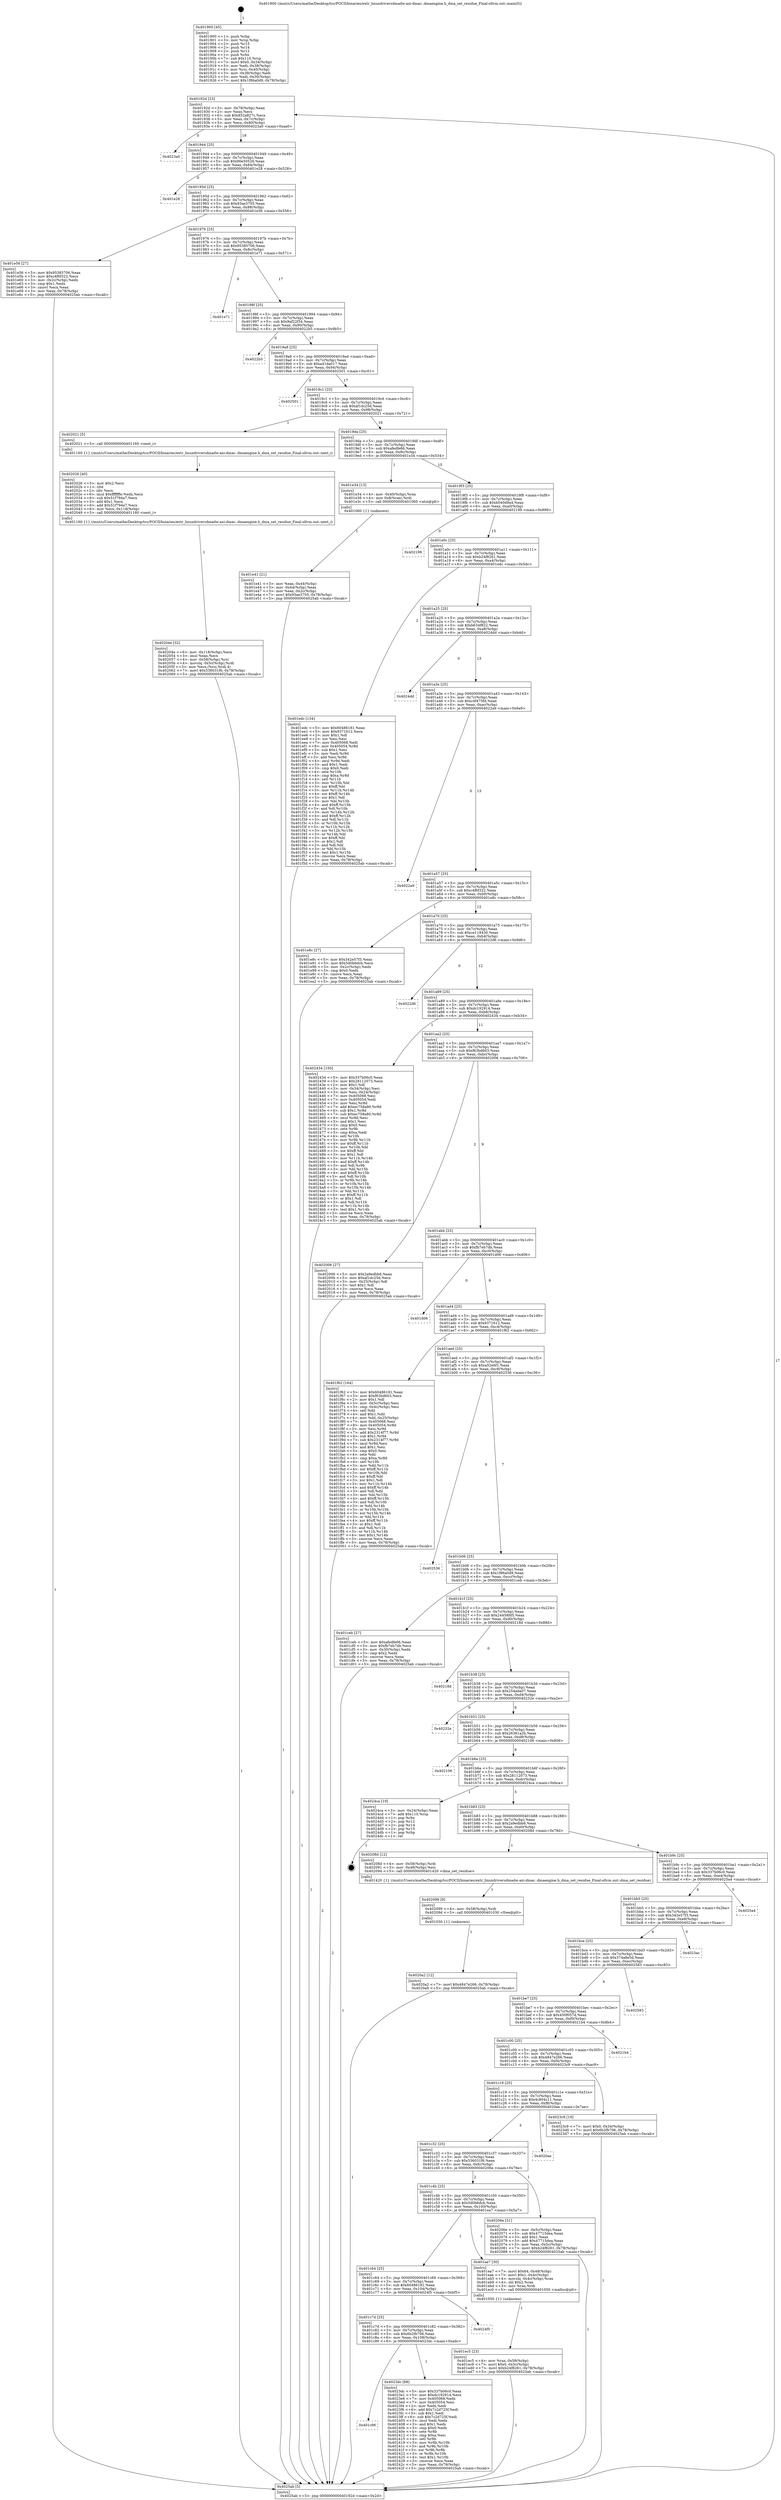 digraph "0x401900" {
  label = "0x401900 (/mnt/c/Users/mathe/Desktop/tcc/POCII/binaries/extr_linuxdriversdmadw-axi-dmac..dmaengine.h_dma_set_residue_Final-ollvm.out::main(0))"
  labelloc = "t"
  node[shape=record]

  Entry [label="",width=0.3,height=0.3,shape=circle,fillcolor=black,style=filled]
  "0x40192d" [label="{
     0x40192d [23]\l
     | [instrs]\l
     &nbsp;&nbsp;0x40192d \<+3\>: mov -0x78(%rbp),%eax\l
     &nbsp;&nbsp;0x401930 \<+2\>: mov %eax,%ecx\l
     &nbsp;&nbsp;0x401932 \<+6\>: sub $0x852a827c,%ecx\l
     &nbsp;&nbsp;0x401938 \<+3\>: mov %eax,-0x7c(%rbp)\l
     &nbsp;&nbsp;0x40193b \<+3\>: mov %ecx,-0x80(%rbp)\l
     &nbsp;&nbsp;0x40193e \<+6\>: je 00000000004023a0 \<main+0xaa0\>\l
  }"]
  "0x4023a0" [label="{
     0x4023a0\l
  }", style=dashed]
  "0x401944" [label="{
     0x401944 [25]\l
     | [instrs]\l
     &nbsp;&nbsp;0x401944 \<+5\>: jmp 0000000000401949 \<main+0x49\>\l
     &nbsp;&nbsp;0x401949 \<+3\>: mov -0x7c(%rbp),%eax\l
     &nbsp;&nbsp;0x40194c \<+5\>: sub $0x90e50526,%eax\l
     &nbsp;&nbsp;0x401951 \<+6\>: mov %eax,-0x84(%rbp)\l
     &nbsp;&nbsp;0x401957 \<+6\>: je 0000000000401e28 \<main+0x528\>\l
  }"]
  Exit [label="",width=0.3,height=0.3,shape=circle,fillcolor=black,style=filled,peripheries=2]
  "0x401e28" [label="{
     0x401e28\l
  }", style=dashed]
  "0x40195d" [label="{
     0x40195d [25]\l
     | [instrs]\l
     &nbsp;&nbsp;0x40195d \<+5\>: jmp 0000000000401962 \<main+0x62\>\l
     &nbsp;&nbsp;0x401962 \<+3\>: mov -0x7c(%rbp),%eax\l
     &nbsp;&nbsp;0x401965 \<+5\>: sub $0x93ae3705,%eax\l
     &nbsp;&nbsp;0x40196a \<+6\>: mov %eax,-0x88(%rbp)\l
     &nbsp;&nbsp;0x401970 \<+6\>: je 0000000000401e56 \<main+0x556\>\l
  }"]
  "0x401c96" [label="{
     0x401c96\l
  }", style=dashed]
  "0x401e56" [label="{
     0x401e56 [27]\l
     | [instrs]\l
     &nbsp;&nbsp;0x401e56 \<+5\>: mov $0x95385706,%eax\l
     &nbsp;&nbsp;0x401e5b \<+5\>: mov $0xc4f6f322,%ecx\l
     &nbsp;&nbsp;0x401e60 \<+3\>: mov -0x2c(%rbp),%edx\l
     &nbsp;&nbsp;0x401e63 \<+3\>: cmp $0x1,%edx\l
     &nbsp;&nbsp;0x401e66 \<+3\>: cmovl %ecx,%eax\l
     &nbsp;&nbsp;0x401e69 \<+3\>: mov %eax,-0x78(%rbp)\l
     &nbsp;&nbsp;0x401e6c \<+5\>: jmp 00000000004025ab \<main+0xcab\>\l
  }"]
  "0x401976" [label="{
     0x401976 [25]\l
     | [instrs]\l
     &nbsp;&nbsp;0x401976 \<+5\>: jmp 000000000040197b \<main+0x7b\>\l
     &nbsp;&nbsp;0x40197b \<+3\>: mov -0x7c(%rbp),%eax\l
     &nbsp;&nbsp;0x40197e \<+5\>: sub $0x95385706,%eax\l
     &nbsp;&nbsp;0x401983 \<+6\>: mov %eax,-0x8c(%rbp)\l
     &nbsp;&nbsp;0x401989 \<+6\>: je 0000000000401e71 \<main+0x571\>\l
  }"]
  "0x4023dc" [label="{
     0x4023dc [88]\l
     | [instrs]\l
     &nbsp;&nbsp;0x4023dc \<+5\>: mov $0x337b06c0,%eax\l
     &nbsp;&nbsp;0x4023e1 \<+5\>: mov $0xdc192914,%ecx\l
     &nbsp;&nbsp;0x4023e6 \<+7\>: mov 0x405068,%edx\l
     &nbsp;&nbsp;0x4023ed \<+7\>: mov 0x405054,%esi\l
     &nbsp;&nbsp;0x4023f4 \<+2\>: mov %edx,%edi\l
     &nbsp;&nbsp;0x4023f6 \<+6\>: add $0x7c2d725f,%edi\l
     &nbsp;&nbsp;0x4023fc \<+3\>: sub $0x1,%edi\l
     &nbsp;&nbsp;0x4023ff \<+6\>: sub $0x7c2d725f,%edi\l
     &nbsp;&nbsp;0x402405 \<+3\>: imul %edi,%edx\l
     &nbsp;&nbsp;0x402408 \<+3\>: and $0x1,%edx\l
     &nbsp;&nbsp;0x40240b \<+3\>: cmp $0x0,%edx\l
     &nbsp;&nbsp;0x40240e \<+4\>: sete %r8b\l
     &nbsp;&nbsp;0x402412 \<+3\>: cmp $0xa,%esi\l
     &nbsp;&nbsp;0x402415 \<+4\>: setl %r9b\l
     &nbsp;&nbsp;0x402419 \<+3\>: mov %r8b,%r10b\l
     &nbsp;&nbsp;0x40241c \<+3\>: and %r9b,%r10b\l
     &nbsp;&nbsp;0x40241f \<+3\>: xor %r9b,%r8b\l
     &nbsp;&nbsp;0x402422 \<+3\>: or %r8b,%r10b\l
     &nbsp;&nbsp;0x402425 \<+4\>: test $0x1,%r10b\l
     &nbsp;&nbsp;0x402429 \<+3\>: cmovne %ecx,%eax\l
     &nbsp;&nbsp;0x40242c \<+3\>: mov %eax,-0x78(%rbp)\l
     &nbsp;&nbsp;0x40242f \<+5\>: jmp 00000000004025ab \<main+0xcab\>\l
  }"]
  "0x401e71" [label="{
     0x401e71\l
  }", style=dashed]
  "0x40198f" [label="{
     0x40198f [25]\l
     | [instrs]\l
     &nbsp;&nbsp;0x40198f \<+5\>: jmp 0000000000401994 \<main+0x94\>\l
     &nbsp;&nbsp;0x401994 \<+3\>: mov -0x7c(%rbp),%eax\l
     &nbsp;&nbsp;0x401997 \<+5\>: sub $0x9af22f34,%eax\l
     &nbsp;&nbsp;0x40199c \<+6\>: mov %eax,-0x90(%rbp)\l
     &nbsp;&nbsp;0x4019a2 \<+6\>: je 00000000004022b5 \<main+0x9b5\>\l
  }"]
  "0x401c7d" [label="{
     0x401c7d [25]\l
     | [instrs]\l
     &nbsp;&nbsp;0x401c7d \<+5\>: jmp 0000000000401c82 \<main+0x382\>\l
     &nbsp;&nbsp;0x401c82 \<+3\>: mov -0x7c(%rbp),%eax\l
     &nbsp;&nbsp;0x401c85 \<+5\>: sub $0x6b2fb706,%eax\l
     &nbsp;&nbsp;0x401c8a \<+6\>: mov %eax,-0x108(%rbp)\l
     &nbsp;&nbsp;0x401c90 \<+6\>: je 00000000004023dc \<main+0xadc\>\l
  }"]
  "0x4022b5" [label="{
     0x4022b5\l
  }", style=dashed]
  "0x4019a8" [label="{
     0x4019a8 [25]\l
     | [instrs]\l
     &nbsp;&nbsp;0x4019a8 \<+5\>: jmp 00000000004019ad \<main+0xad\>\l
     &nbsp;&nbsp;0x4019ad \<+3\>: mov -0x7c(%rbp),%eax\l
     &nbsp;&nbsp;0x4019b0 \<+5\>: sub $0xa41da017,%eax\l
     &nbsp;&nbsp;0x4019b5 \<+6\>: mov %eax,-0x94(%rbp)\l
     &nbsp;&nbsp;0x4019bb \<+6\>: je 0000000000402501 \<main+0xc01\>\l
  }"]
  "0x4024f5" [label="{
     0x4024f5\l
  }", style=dashed]
  "0x402501" [label="{
     0x402501\l
  }", style=dashed]
  "0x4019c1" [label="{
     0x4019c1 [25]\l
     | [instrs]\l
     &nbsp;&nbsp;0x4019c1 \<+5\>: jmp 00000000004019c6 \<main+0xc6\>\l
     &nbsp;&nbsp;0x4019c6 \<+3\>: mov -0x7c(%rbp),%eax\l
     &nbsp;&nbsp;0x4019c9 \<+5\>: sub $0xaf1dc25d,%eax\l
     &nbsp;&nbsp;0x4019ce \<+6\>: mov %eax,-0x98(%rbp)\l
     &nbsp;&nbsp;0x4019d4 \<+6\>: je 0000000000402021 \<main+0x721\>\l
  }"]
  "0x4020a2" [label="{
     0x4020a2 [12]\l
     | [instrs]\l
     &nbsp;&nbsp;0x4020a2 \<+7\>: movl $0x4847e266,-0x78(%rbp)\l
     &nbsp;&nbsp;0x4020a9 \<+5\>: jmp 00000000004025ab \<main+0xcab\>\l
  }"]
  "0x402021" [label="{
     0x402021 [5]\l
     | [instrs]\l
     &nbsp;&nbsp;0x402021 \<+5\>: call 0000000000401160 \<next_i\>\l
     | [calls]\l
     &nbsp;&nbsp;0x401160 \{1\} (/mnt/c/Users/mathe/Desktop/tcc/POCII/binaries/extr_linuxdriversdmadw-axi-dmac..dmaengine.h_dma_set_residue_Final-ollvm.out::next_i)\l
  }"]
  "0x4019da" [label="{
     0x4019da [25]\l
     | [instrs]\l
     &nbsp;&nbsp;0x4019da \<+5\>: jmp 00000000004019df \<main+0xdf\>\l
     &nbsp;&nbsp;0x4019df \<+3\>: mov -0x7c(%rbp),%eax\l
     &nbsp;&nbsp;0x4019e2 \<+5\>: sub $0xafedfe66,%eax\l
     &nbsp;&nbsp;0x4019e7 \<+6\>: mov %eax,-0x9c(%rbp)\l
     &nbsp;&nbsp;0x4019ed \<+6\>: je 0000000000401e34 \<main+0x534\>\l
  }"]
  "0x402099" [label="{
     0x402099 [9]\l
     | [instrs]\l
     &nbsp;&nbsp;0x402099 \<+4\>: mov -0x58(%rbp),%rdi\l
     &nbsp;&nbsp;0x40209d \<+5\>: call 0000000000401030 \<free@plt\>\l
     | [calls]\l
     &nbsp;&nbsp;0x401030 \{1\} (unknown)\l
  }"]
  "0x401e34" [label="{
     0x401e34 [13]\l
     | [instrs]\l
     &nbsp;&nbsp;0x401e34 \<+4\>: mov -0x40(%rbp),%rax\l
     &nbsp;&nbsp;0x401e38 \<+4\>: mov 0x8(%rax),%rdi\l
     &nbsp;&nbsp;0x401e3c \<+5\>: call 0000000000401060 \<atoi@plt\>\l
     | [calls]\l
     &nbsp;&nbsp;0x401060 \{1\} (unknown)\l
  }"]
  "0x4019f3" [label="{
     0x4019f3 [25]\l
     | [instrs]\l
     &nbsp;&nbsp;0x4019f3 \<+5\>: jmp 00000000004019f8 \<main+0xf8\>\l
     &nbsp;&nbsp;0x4019f8 \<+3\>: mov -0x7c(%rbp),%eax\l
     &nbsp;&nbsp;0x4019fb \<+5\>: sub $0xb040d9a4,%eax\l
     &nbsp;&nbsp;0x401a00 \<+6\>: mov %eax,-0xa0(%rbp)\l
     &nbsp;&nbsp;0x401a06 \<+6\>: je 0000000000402199 \<main+0x899\>\l
  }"]
  "0x40204e" [label="{
     0x40204e [32]\l
     | [instrs]\l
     &nbsp;&nbsp;0x40204e \<+6\>: mov -0x118(%rbp),%ecx\l
     &nbsp;&nbsp;0x402054 \<+3\>: imul %eax,%ecx\l
     &nbsp;&nbsp;0x402057 \<+4\>: mov -0x58(%rbp),%rsi\l
     &nbsp;&nbsp;0x40205b \<+4\>: movslq -0x5c(%rbp),%rdi\l
     &nbsp;&nbsp;0x40205f \<+3\>: mov %ecx,(%rsi,%rdi,4)\l
     &nbsp;&nbsp;0x402062 \<+7\>: movl $0x536031f6,-0x78(%rbp)\l
     &nbsp;&nbsp;0x402069 \<+5\>: jmp 00000000004025ab \<main+0xcab\>\l
  }"]
  "0x402199" [label="{
     0x402199\l
  }", style=dashed]
  "0x401a0c" [label="{
     0x401a0c [25]\l
     | [instrs]\l
     &nbsp;&nbsp;0x401a0c \<+5\>: jmp 0000000000401a11 \<main+0x111\>\l
     &nbsp;&nbsp;0x401a11 \<+3\>: mov -0x7c(%rbp),%eax\l
     &nbsp;&nbsp;0x401a14 \<+5\>: sub $0xb24f8261,%eax\l
     &nbsp;&nbsp;0x401a19 \<+6\>: mov %eax,-0xa4(%rbp)\l
     &nbsp;&nbsp;0x401a1f \<+6\>: je 0000000000401edc \<main+0x5dc\>\l
  }"]
  "0x402026" [label="{
     0x402026 [40]\l
     | [instrs]\l
     &nbsp;&nbsp;0x402026 \<+5\>: mov $0x2,%ecx\l
     &nbsp;&nbsp;0x40202b \<+1\>: cltd\l
     &nbsp;&nbsp;0x40202c \<+2\>: idiv %ecx\l
     &nbsp;&nbsp;0x40202e \<+6\>: imul $0xfffffffe,%edx,%ecx\l
     &nbsp;&nbsp;0x402034 \<+6\>: sub $0x51f794a7,%ecx\l
     &nbsp;&nbsp;0x40203a \<+3\>: add $0x1,%ecx\l
     &nbsp;&nbsp;0x40203d \<+6\>: add $0x51f794a7,%ecx\l
     &nbsp;&nbsp;0x402043 \<+6\>: mov %ecx,-0x118(%rbp)\l
     &nbsp;&nbsp;0x402049 \<+5\>: call 0000000000401160 \<next_i\>\l
     | [calls]\l
     &nbsp;&nbsp;0x401160 \{1\} (/mnt/c/Users/mathe/Desktop/tcc/POCII/binaries/extr_linuxdriversdmadw-axi-dmac..dmaengine.h_dma_set_residue_Final-ollvm.out::next_i)\l
  }"]
  "0x401edc" [label="{
     0x401edc [134]\l
     | [instrs]\l
     &nbsp;&nbsp;0x401edc \<+5\>: mov $0x60486181,%eax\l
     &nbsp;&nbsp;0x401ee1 \<+5\>: mov $0x9371612,%ecx\l
     &nbsp;&nbsp;0x401ee6 \<+2\>: mov $0x1,%dl\l
     &nbsp;&nbsp;0x401ee8 \<+2\>: xor %esi,%esi\l
     &nbsp;&nbsp;0x401eea \<+7\>: mov 0x405068,%edi\l
     &nbsp;&nbsp;0x401ef1 \<+8\>: mov 0x405054,%r8d\l
     &nbsp;&nbsp;0x401ef9 \<+3\>: sub $0x1,%esi\l
     &nbsp;&nbsp;0x401efc \<+3\>: mov %edi,%r9d\l
     &nbsp;&nbsp;0x401eff \<+3\>: add %esi,%r9d\l
     &nbsp;&nbsp;0x401f02 \<+4\>: imul %r9d,%edi\l
     &nbsp;&nbsp;0x401f06 \<+3\>: and $0x1,%edi\l
     &nbsp;&nbsp;0x401f09 \<+3\>: cmp $0x0,%edi\l
     &nbsp;&nbsp;0x401f0c \<+4\>: sete %r10b\l
     &nbsp;&nbsp;0x401f10 \<+4\>: cmp $0xa,%r8d\l
     &nbsp;&nbsp;0x401f14 \<+4\>: setl %r11b\l
     &nbsp;&nbsp;0x401f18 \<+3\>: mov %r10b,%bl\l
     &nbsp;&nbsp;0x401f1b \<+3\>: xor $0xff,%bl\l
     &nbsp;&nbsp;0x401f1e \<+3\>: mov %r11b,%r14b\l
     &nbsp;&nbsp;0x401f21 \<+4\>: xor $0xff,%r14b\l
     &nbsp;&nbsp;0x401f25 \<+3\>: xor $0x1,%dl\l
     &nbsp;&nbsp;0x401f28 \<+3\>: mov %bl,%r15b\l
     &nbsp;&nbsp;0x401f2b \<+4\>: and $0xff,%r15b\l
     &nbsp;&nbsp;0x401f2f \<+3\>: and %dl,%r10b\l
     &nbsp;&nbsp;0x401f32 \<+3\>: mov %r14b,%r12b\l
     &nbsp;&nbsp;0x401f35 \<+4\>: and $0xff,%r12b\l
     &nbsp;&nbsp;0x401f39 \<+3\>: and %dl,%r11b\l
     &nbsp;&nbsp;0x401f3c \<+3\>: or %r10b,%r15b\l
     &nbsp;&nbsp;0x401f3f \<+3\>: or %r11b,%r12b\l
     &nbsp;&nbsp;0x401f42 \<+3\>: xor %r12b,%r15b\l
     &nbsp;&nbsp;0x401f45 \<+3\>: or %r14b,%bl\l
     &nbsp;&nbsp;0x401f48 \<+3\>: xor $0xff,%bl\l
     &nbsp;&nbsp;0x401f4b \<+3\>: or $0x1,%dl\l
     &nbsp;&nbsp;0x401f4e \<+2\>: and %dl,%bl\l
     &nbsp;&nbsp;0x401f50 \<+3\>: or %bl,%r15b\l
     &nbsp;&nbsp;0x401f53 \<+4\>: test $0x1,%r15b\l
     &nbsp;&nbsp;0x401f57 \<+3\>: cmovne %ecx,%eax\l
     &nbsp;&nbsp;0x401f5a \<+3\>: mov %eax,-0x78(%rbp)\l
     &nbsp;&nbsp;0x401f5d \<+5\>: jmp 00000000004025ab \<main+0xcab\>\l
  }"]
  "0x401a25" [label="{
     0x401a25 [25]\l
     | [instrs]\l
     &nbsp;&nbsp;0x401a25 \<+5\>: jmp 0000000000401a2a \<main+0x12a\>\l
     &nbsp;&nbsp;0x401a2a \<+3\>: mov -0x7c(%rbp),%eax\l
     &nbsp;&nbsp;0x401a2d \<+5\>: sub $0xb634f822,%eax\l
     &nbsp;&nbsp;0x401a32 \<+6\>: mov %eax,-0xa8(%rbp)\l
     &nbsp;&nbsp;0x401a38 \<+6\>: je 00000000004024dd \<main+0xbdd\>\l
  }"]
  "0x401ec5" [label="{
     0x401ec5 [23]\l
     | [instrs]\l
     &nbsp;&nbsp;0x401ec5 \<+4\>: mov %rax,-0x58(%rbp)\l
     &nbsp;&nbsp;0x401ec9 \<+7\>: movl $0x0,-0x5c(%rbp)\l
     &nbsp;&nbsp;0x401ed0 \<+7\>: movl $0xb24f8261,-0x78(%rbp)\l
     &nbsp;&nbsp;0x401ed7 \<+5\>: jmp 00000000004025ab \<main+0xcab\>\l
  }"]
  "0x4024dd" [label="{
     0x4024dd\l
  }", style=dashed]
  "0x401a3e" [label="{
     0x401a3e [25]\l
     | [instrs]\l
     &nbsp;&nbsp;0x401a3e \<+5\>: jmp 0000000000401a43 \<main+0x143\>\l
     &nbsp;&nbsp;0x401a43 \<+3\>: mov -0x7c(%rbp),%eax\l
     &nbsp;&nbsp;0x401a46 \<+5\>: sub $0xc4f475fd,%eax\l
     &nbsp;&nbsp;0x401a4b \<+6\>: mov %eax,-0xac(%rbp)\l
     &nbsp;&nbsp;0x401a51 \<+6\>: je 00000000004022a9 \<main+0x9a9\>\l
  }"]
  "0x401c64" [label="{
     0x401c64 [25]\l
     | [instrs]\l
     &nbsp;&nbsp;0x401c64 \<+5\>: jmp 0000000000401c69 \<main+0x369\>\l
     &nbsp;&nbsp;0x401c69 \<+3\>: mov -0x7c(%rbp),%eax\l
     &nbsp;&nbsp;0x401c6c \<+5\>: sub $0x60486181,%eax\l
     &nbsp;&nbsp;0x401c71 \<+6\>: mov %eax,-0x104(%rbp)\l
     &nbsp;&nbsp;0x401c77 \<+6\>: je 00000000004024f5 \<main+0xbf5\>\l
  }"]
  "0x4022a9" [label="{
     0x4022a9\l
  }", style=dashed]
  "0x401a57" [label="{
     0x401a57 [25]\l
     | [instrs]\l
     &nbsp;&nbsp;0x401a57 \<+5\>: jmp 0000000000401a5c \<main+0x15c\>\l
     &nbsp;&nbsp;0x401a5c \<+3\>: mov -0x7c(%rbp),%eax\l
     &nbsp;&nbsp;0x401a5f \<+5\>: sub $0xc4f6f322,%eax\l
     &nbsp;&nbsp;0x401a64 \<+6\>: mov %eax,-0xb0(%rbp)\l
     &nbsp;&nbsp;0x401a6a \<+6\>: je 0000000000401e8c \<main+0x58c\>\l
  }"]
  "0x401ea7" [label="{
     0x401ea7 [30]\l
     | [instrs]\l
     &nbsp;&nbsp;0x401ea7 \<+7\>: movl $0x64,-0x48(%rbp)\l
     &nbsp;&nbsp;0x401eae \<+7\>: movl $0x1,-0x4c(%rbp)\l
     &nbsp;&nbsp;0x401eb5 \<+4\>: movslq -0x4c(%rbp),%rax\l
     &nbsp;&nbsp;0x401eb9 \<+4\>: shl $0x2,%rax\l
     &nbsp;&nbsp;0x401ebd \<+3\>: mov %rax,%rdi\l
     &nbsp;&nbsp;0x401ec0 \<+5\>: call 0000000000401050 \<malloc@plt\>\l
     | [calls]\l
     &nbsp;&nbsp;0x401050 \{1\} (unknown)\l
  }"]
  "0x401e8c" [label="{
     0x401e8c [27]\l
     | [instrs]\l
     &nbsp;&nbsp;0x401e8c \<+5\>: mov $0x342e57f3,%eax\l
     &nbsp;&nbsp;0x401e91 \<+5\>: mov $0x5d0b6dcb,%ecx\l
     &nbsp;&nbsp;0x401e96 \<+3\>: mov -0x2c(%rbp),%edx\l
     &nbsp;&nbsp;0x401e99 \<+3\>: cmp $0x0,%edx\l
     &nbsp;&nbsp;0x401e9c \<+3\>: cmove %ecx,%eax\l
     &nbsp;&nbsp;0x401e9f \<+3\>: mov %eax,-0x78(%rbp)\l
     &nbsp;&nbsp;0x401ea2 \<+5\>: jmp 00000000004025ab \<main+0xcab\>\l
  }"]
  "0x401a70" [label="{
     0x401a70 [25]\l
     | [instrs]\l
     &nbsp;&nbsp;0x401a70 \<+5\>: jmp 0000000000401a75 \<main+0x175\>\l
     &nbsp;&nbsp;0x401a75 \<+3\>: mov -0x7c(%rbp),%eax\l
     &nbsp;&nbsp;0x401a78 \<+5\>: sub $0xce118430,%eax\l
     &nbsp;&nbsp;0x401a7d \<+6\>: mov %eax,-0xb4(%rbp)\l
     &nbsp;&nbsp;0x401a83 \<+6\>: je 00000000004022d6 \<main+0x9d6\>\l
  }"]
  "0x401c4b" [label="{
     0x401c4b [25]\l
     | [instrs]\l
     &nbsp;&nbsp;0x401c4b \<+5\>: jmp 0000000000401c50 \<main+0x350\>\l
     &nbsp;&nbsp;0x401c50 \<+3\>: mov -0x7c(%rbp),%eax\l
     &nbsp;&nbsp;0x401c53 \<+5\>: sub $0x5d0b6dcb,%eax\l
     &nbsp;&nbsp;0x401c58 \<+6\>: mov %eax,-0x100(%rbp)\l
     &nbsp;&nbsp;0x401c5e \<+6\>: je 0000000000401ea7 \<main+0x5a7\>\l
  }"]
  "0x4022d6" [label="{
     0x4022d6\l
  }", style=dashed]
  "0x401a89" [label="{
     0x401a89 [25]\l
     | [instrs]\l
     &nbsp;&nbsp;0x401a89 \<+5\>: jmp 0000000000401a8e \<main+0x18e\>\l
     &nbsp;&nbsp;0x401a8e \<+3\>: mov -0x7c(%rbp),%eax\l
     &nbsp;&nbsp;0x401a91 \<+5\>: sub $0xdc192914,%eax\l
     &nbsp;&nbsp;0x401a96 \<+6\>: mov %eax,-0xb8(%rbp)\l
     &nbsp;&nbsp;0x401a9c \<+6\>: je 0000000000402434 \<main+0xb34\>\l
  }"]
  "0x40206e" [label="{
     0x40206e [31]\l
     | [instrs]\l
     &nbsp;&nbsp;0x40206e \<+3\>: mov -0x5c(%rbp),%eax\l
     &nbsp;&nbsp;0x402071 \<+5\>: sub $0x47715dea,%eax\l
     &nbsp;&nbsp;0x402076 \<+3\>: add $0x1,%eax\l
     &nbsp;&nbsp;0x402079 \<+5\>: add $0x47715dea,%eax\l
     &nbsp;&nbsp;0x40207e \<+3\>: mov %eax,-0x5c(%rbp)\l
     &nbsp;&nbsp;0x402081 \<+7\>: movl $0xb24f8261,-0x78(%rbp)\l
     &nbsp;&nbsp;0x402088 \<+5\>: jmp 00000000004025ab \<main+0xcab\>\l
  }"]
  "0x402434" [label="{
     0x402434 [150]\l
     | [instrs]\l
     &nbsp;&nbsp;0x402434 \<+5\>: mov $0x337b06c0,%eax\l
     &nbsp;&nbsp;0x402439 \<+5\>: mov $0x28112073,%ecx\l
     &nbsp;&nbsp;0x40243e \<+2\>: mov $0x1,%dl\l
     &nbsp;&nbsp;0x402440 \<+3\>: mov -0x34(%rbp),%esi\l
     &nbsp;&nbsp;0x402443 \<+3\>: mov %esi,-0x24(%rbp)\l
     &nbsp;&nbsp;0x402446 \<+7\>: mov 0x405068,%esi\l
     &nbsp;&nbsp;0x40244d \<+7\>: mov 0x405054,%edi\l
     &nbsp;&nbsp;0x402454 \<+3\>: mov %esi,%r8d\l
     &nbsp;&nbsp;0x402457 \<+7\>: add $0xec758a80,%r8d\l
     &nbsp;&nbsp;0x40245e \<+4\>: sub $0x1,%r8d\l
     &nbsp;&nbsp;0x402462 \<+7\>: sub $0xec758a80,%r8d\l
     &nbsp;&nbsp;0x402469 \<+4\>: imul %r8d,%esi\l
     &nbsp;&nbsp;0x40246d \<+3\>: and $0x1,%esi\l
     &nbsp;&nbsp;0x402470 \<+3\>: cmp $0x0,%esi\l
     &nbsp;&nbsp;0x402473 \<+4\>: sete %r9b\l
     &nbsp;&nbsp;0x402477 \<+3\>: cmp $0xa,%edi\l
     &nbsp;&nbsp;0x40247a \<+4\>: setl %r10b\l
     &nbsp;&nbsp;0x40247e \<+3\>: mov %r9b,%r11b\l
     &nbsp;&nbsp;0x402481 \<+4\>: xor $0xff,%r11b\l
     &nbsp;&nbsp;0x402485 \<+3\>: mov %r10b,%bl\l
     &nbsp;&nbsp;0x402488 \<+3\>: xor $0xff,%bl\l
     &nbsp;&nbsp;0x40248b \<+3\>: xor $0x1,%dl\l
     &nbsp;&nbsp;0x40248e \<+3\>: mov %r11b,%r14b\l
     &nbsp;&nbsp;0x402491 \<+4\>: and $0xff,%r14b\l
     &nbsp;&nbsp;0x402495 \<+3\>: and %dl,%r9b\l
     &nbsp;&nbsp;0x402498 \<+3\>: mov %bl,%r15b\l
     &nbsp;&nbsp;0x40249b \<+4\>: and $0xff,%r15b\l
     &nbsp;&nbsp;0x40249f \<+3\>: and %dl,%r10b\l
     &nbsp;&nbsp;0x4024a2 \<+3\>: or %r9b,%r14b\l
     &nbsp;&nbsp;0x4024a5 \<+3\>: or %r10b,%r15b\l
     &nbsp;&nbsp;0x4024a8 \<+3\>: xor %r15b,%r14b\l
     &nbsp;&nbsp;0x4024ab \<+3\>: or %bl,%r11b\l
     &nbsp;&nbsp;0x4024ae \<+4\>: xor $0xff,%r11b\l
     &nbsp;&nbsp;0x4024b2 \<+3\>: or $0x1,%dl\l
     &nbsp;&nbsp;0x4024b5 \<+3\>: and %dl,%r11b\l
     &nbsp;&nbsp;0x4024b8 \<+3\>: or %r11b,%r14b\l
     &nbsp;&nbsp;0x4024bb \<+4\>: test $0x1,%r14b\l
     &nbsp;&nbsp;0x4024bf \<+3\>: cmovne %ecx,%eax\l
     &nbsp;&nbsp;0x4024c2 \<+3\>: mov %eax,-0x78(%rbp)\l
     &nbsp;&nbsp;0x4024c5 \<+5\>: jmp 00000000004025ab \<main+0xcab\>\l
  }"]
  "0x401aa2" [label="{
     0x401aa2 [25]\l
     | [instrs]\l
     &nbsp;&nbsp;0x401aa2 \<+5\>: jmp 0000000000401aa7 \<main+0x1a7\>\l
     &nbsp;&nbsp;0x401aa7 \<+3\>: mov -0x7c(%rbp),%eax\l
     &nbsp;&nbsp;0x401aaa \<+5\>: sub $0xf63bd603,%eax\l
     &nbsp;&nbsp;0x401aaf \<+6\>: mov %eax,-0xbc(%rbp)\l
     &nbsp;&nbsp;0x401ab5 \<+6\>: je 0000000000402006 \<main+0x706\>\l
  }"]
  "0x401c32" [label="{
     0x401c32 [25]\l
     | [instrs]\l
     &nbsp;&nbsp;0x401c32 \<+5\>: jmp 0000000000401c37 \<main+0x337\>\l
     &nbsp;&nbsp;0x401c37 \<+3\>: mov -0x7c(%rbp),%eax\l
     &nbsp;&nbsp;0x401c3a \<+5\>: sub $0x536031f6,%eax\l
     &nbsp;&nbsp;0x401c3f \<+6\>: mov %eax,-0xfc(%rbp)\l
     &nbsp;&nbsp;0x401c45 \<+6\>: je 000000000040206e \<main+0x76e\>\l
  }"]
  "0x402006" [label="{
     0x402006 [27]\l
     | [instrs]\l
     &nbsp;&nbsp;0x402006 \<+5\>: mov $0x2a9edbb6,%eax\l
     &nbsp;&nbsp;0x40200b \<+5\>: mov $0xaf1dc25d,%ecx\l
     &nbsp;&nbsp;0x402010 \<+3\>: mov -0x25(%rbp),%dl\l
     &nbsp;&nbsp;0x402013 \<+3\>: test $0x1,%dl\l
     &nbsp;&nbsp;0x402016 \<+3\>: cmovne %ecx,%eax\l
     &nbsp;&nbsp;0x402019 \<+3\>: mov %eax,-0x78(%rbp)\l
     &nbsp;&nbsp;0x40201c \<+5\>: jmp 00000000004025ab \<main+0xcab\>\l
  }"]
  "0x401abb" [label="{
     0x401abb [25]\l
     | [instrs]\l
     &nbsp;&nbsp;0x401abb \<+5\>: jmp 0000000000401ac0 \<main+0x1c0\>\l
     &nbsp;&nbsp;0x401ac0 \<+3\>: mov -0x7c(%rbp),%eax\l
     &nbsp;&nbsp;0x401ac3 \<+5\>: sub $0xfb7eb7db,%eax\l
     &nbsp;&nbsp;0x401ac8 \<+6\>: mov %eax,-0xc0(%rbp)\l
     &nbsp;&nbsp;0x401ace \<+6\>: je 0000000000401d06 \<main+0x406\>\l
  }"]
  "0x4020ae" [label="{
     0x4020ae\l
  }", style=dashed]
  "0x401d06" [label="{
     0x401d06\l
  }", style=dashed]
  "0x401ad4" [label="{
     0x401ad4 [25]\l
     | [instrs]\l
     &nbsp;&nbsp;0x401ad4 \<+5\>: jmp 0000000000401ad9 \<main+0x1d9\>\l
     &nbsp;&nbsp;0x401ad9 \<+3\>: mov -0x7c(%rbp),%eax\l
     &nbsp;&nbsp;0x401adc \<+5\>: sub $0x9371612,%eax\l
     &nbsp;&nbsp;0x401ae1 \<+6\>: mov %eax,-0xc4(%rbp)\l
     &nbsp;&nbsp;0x401ae7 \<+6\>: je 0000000000401f62 \<main+0x662\>\l
  }"]
  "0x401c19" [label="{
     0x401c19 [25]\l
     | [instrs]\l
     &nbsp;&nbsp;0x401c19 \<+5\>: jmp 0000000000401c1e \<main+0x31e\>\l
     &nbsp;&nbsp;0x401c1e \<+3\>: mov -0x7c(%rbp),%eax\l
     &nbsp;&nbsp;0x401c21 \<+5\>: sub $0x4c804c11,%eax\l
     &nbsp;&nbsp;0x401c26 \<+6\>: mov %eax,-0xf8(%rbp)\l
     &nbsp;&nbsp;0x401c2c \<+6\>: je 00000000004020ae \<main+0x7ae\>\l
  }"]
  "0x401f62" [label="{
     0x401f62 [164]\l
     | [instrs]\l
     &nbsp;&nbsp;0x401f62 \<+5\>: mov $0x60486181,%eax\l
     &nbsp;&nbsp;0x401f67 \<+5\>: mov $0xf63bd603,%ecx\l
     &nbsp;&nbsp;0x401f6c \<+2\>: mov $0x1,%dl\l
     &nbsp;&nbsp;0x401f6e \<+3\>: mov -0x5c(%rbp),%esi\l
     &nbsp;&nbsp;0x401f71 \<+3\>: cmp -0x4c(%rbp),%esi\l
     &nbsp;&nbsp;0x401f74 \<+4\>: setl %dil\l
     &nbsp;&nbsp;0x401f78 \<+4\>: and $0x1,%dil\l
     &nbsp;&nbsp;0x401f7c \<+4\>: mov %dil,-0x25(%rbp)\l
     &nbsp;&nbsp;0x401f80 \<+7\>: mov 0x405068,%esi\l
     &nbsp;&nbsp;0x401f87 \<+8\>: mov 0x405054,%r8d\l
     &nbsp;&nbsp;0x401f8f \<+3\>: mov %esi,%r9d\l
     &nbsp;&nbsp;0x401f92 \<+7\>: add $0x2314f77,%r9d\l
     &nbsp;&nbsp;0x401f99 \<+4\>: sub $0x1,%r9d\l
     &nbsp;&nbsp;0x401f9d \<+7\>: sub $0x2314f77,%r9d\l
     &nbsp;&nbsp;0x401fa4 \<+4\>: imul %r9d,%esi\l
     &nbsp;&nbsp;0x401fa8 \<+3\>: and $0x1,%esi\l
     &nbsp;&nbsp;0x401fab \<+3\>: cmp $0x0,%esi\l
     &nbsp;&nbsp;0x401fae \<+4\>: sete %dil\l
     &nbsp;&nbsp;0x401fb2 \<+4\>: cmp $0xa,%r8d\l
     &nbsp;&nbsp;0x401fb6 \<+4\>: setl %r10b\l
     &nbsp;&nbsp;0x401fba \<+3\>: mov %dil,%r11b\l
     &nbsp;&nbsp;0x401fbd \<+4\>: xor $0xff,%r11b\l
     &nbsp;&nbsp;0x401fc1 \<+3\>: mov %r10b,%bl\l
     &nbsp;&nbsp;0x401fc4 \<+3\>: xor $0xff,%bl\l
     &nbsp;&nbsp;0x401fc7 \<+3\>: xor $0x1,%dl\l
     &nbsp;&nbsp;0x401fca \<+3\>: mov %r11b,%r14b\l
     &nbsp;&nbsp;0x401fcd \<+4\>: and $0xff,%r14b\l
     &nbsp;&nbsp;0x401fd1 \<+3\>: and %dl,%dil\l
     &nbsp;&nbsp;0x401fd4 \<+3\>: mov %bl,%r15b\l
     &nbsp;&nbsp;0x401fd7 \<+4\>: and $0xff,%r15b\l
     &nbsp;&nbsp;0x401fdb \<+3\>: and %dl,%r10b\l
     &nbsp;&nbsp;0x401fde \<+3\>: or %dil,%r14b\l
     &nbsp;&nbsp;0x401fe1 \<+3\>: or %r10b,%r15b\l
     &nbsp;&nbsp;0x401fe4 \<+3\>: xor %r15b,%r14b\l
     &nbsp;&nbsp;0x401fe7 \<+3\>: or %bl,%r11b\l
     &nbsp;&nbsp;0x401fea \<+4\>: xor $0xff,%r11b\l
     &nbsp;&nbsp;0x401fee \<+3\>: or $0x1,%dl\l
     &nbsp;&nbsp;0x401ff1 \<+3\>: and %dl,%r11b\l
     &nbsp;&nbsp;0x401ff4 \<+3\>: or %r11b,%r14b\l
     &nbsp;&nbsp;0x401ff7 \<+4\>: test $0x1,%r14b\l
     &nbsp;&nbsp;0x401ffb \<+3\>: cmovne %ecx,%eax\l
     &nbsp;&nbsp;0x401ffe \<+3\>: mov %eax,-0x78(%rbp)\l
     &nbsp;&nbsp;0x402001 \<+5\>: jmp 00000000004025ab \<main+0xcab\>\l
  }"]
  "0x401aed" [label="{
     0x401aed [25]\l
     | [instrs]\l
     &nbsp;&nbsp;0x401aed \<+5\>: jmp 0000000000401af2 \<main+0x1f2\>\l
     &nbsp;&nbsp;0x401af2 \<+3\>: mov -0x7c(%rbp),%eax\l
     &nbsp;&nbsp;0x401af5 \<+5\>: sub $0xa52e6f1,%eax\l
     &nbsp;&nbsp;0x401afa \<+6\>: mov %eax,-0xc8(%rbp)\l
     &nbsp;&nbsp;0x401b00 \<+6\>: je 0000000000402536 \<main+0xc36\>\l
  }"]
  "0x4023c9" [label="{
     0x4023c9 [19]\l
     | [instrs]\l
     &nbsp;&nbsp;0x4023c9 \<+7\>: movl $0x0,-0x34(%rbp)\l
     &nbsp;&nbsp;0x4023d0 \<+7\>: movl $0x6b2fb706,-0x78(%rbp)\l
     &nbsp;&nbsp;0x4023d7 \<+5\>: jmp 00000000004025ab \<main+0xcab\>\l
  }"]
  "0x402536" [label="{
     0x402536\l
  }", style=dashed]
  "0x401b06" [label="{
     0x401b06 [25]\l
     | [instrs]\l
     &nbsp;&nbsp;0x401b06 \<+5\>: jmp 0000000000401b0b \<main+0x20b\>\l
     &nbsp;&nbsp;0x401b0b \<+3\>: mov -0x7c(%rbp),%eax\l
     &nbsp;&nbsp;0x401b0e \<+5\>: sub $0x1f86a0d9,%eax\l
     &nbsp;&nbsp;0x401b13 \<+6\>: mov %eax,-0xcc(%rbp)\l
     &nbsp;&nbsp;0x401b19 \<+6\>: je 0000000000401ceb \<main+0x3eb\>\l
  }"]
  "0x401c00" [label="{
     0x401c00 [25]\l
     | [instrs]\l
     &nbsp;&nbsp;0x401c00 \<+5\>: jmp 0000000000401c05 \<main+0x305\>\l
     &nbsp;&nbsp;0x401c05 \<+3\>: mov -0x7c(%rbp),%eax\l
     &nbsp;&nbsp;0x401c08 \<+5\>: sub $0x4847e266,%eax\l
     &nbsp;&nbsp;0x401c0d \<+6\>: mov %eax,-0xf4(%rbp)\l
     &nbsp;&nbsp;0x401c13 \<+6\>: je 00000000004023c9 \<main+0xac9\>\l
  }"]
  "0x401ceb" [label="{
     0x401ceb [27]\l
     | [instrs]\l
     &nbsp;&nbsp;0x401ceb \<+5\>: mov $0xafedfe66,%eax\l
     &nbsp;&nbsp;0x401cf0 \<+5\>: mov $0xfb7eb7db,%ecx\l
     &nbsp;&nbsp;0x401cf5 \<+3\>: mov -0x30(%rbp),%edx\l
     &nbsp;&nbsp;0x401cf8 \<+3\>: cmp $0x2,%edx\l
     &nbsp;&nbsp;0x401cfb \<+3\>: cmovne %ecx,%eax\l
     &nbsp;&nbsp;0x401cfe \<+3\>: mov %eax,-0x78(%rbp)\l
     &nbsp;&nbsp;0x401d01 \<+5\>: jmp 00000000004025ab \<main+0xcab\>\l
  }"]
  "0x401b1f" [label="{
     0x401b1f [25]\l
     | [instrs]\l
     &nbsp;&nbsp;0x401b1f \<+5\>: jmp 0000000000401b24 \<main+0x224\>\l
     &nbsp;&nbsp;0x401b24 \<+3\>: mov -0x7c(%rbp),%eax\l
     &nbsp;&nbsp;0x401b27 \<+5\>: sub $0x24458fd5,%eax\l
     &nbsp;&nbsp;0x401b2c \<+6\>: mov %eax,-0xd0(%rbp)\l
     &nbsp;&nbsp;0x401b32 \<+6\>: je 000000000040218d \<main+0x88d\>\l
  }"]
  "0x4025ab" [label="{
     0x4025ab [5]\l
     | [instrs]\l
     &nbsp;&nbsp;0x4025ab \<+5\>: jmp 000000000040192d \<main+0x2d\>\l
  }"]
  "0x401900" [label="{
     0x401900 [45]\l
     | [instrs]\l
     &nbsp;&nbsp;0x401900 \<+1\>: push %rbp\l
     &nbsp;&nbsp;0x401901 \<+3\>: mov %rsp,%rbp\l
     &nbsp;&nbsp;0x401904 \<+2\>: push %r15\l
     &nbsp;&nbsp;0x401906 \<+2\>: push %r14\l
     &nbsp;&nbsp;0x401908 \<+2\>: push %r12\l
     &nbsp;&nbsp;0x40190a \<+1\>: push %rbx\l
     &nbsp;&nbsp;0x40190b \<+7\>: sub $0x110,%rsp\l
     &nbsp;&nbsp;0x401912 \<+7\>: movl $0x0,-0x34(%rbp)\l
     &nbsp;&nbsp;0x401919 \<+3\>: mov %edi,-0x38(%rbp)\l
     &nbsp;&nbsp;0x40191c \<+4\>: mov %rsi,-0x40(%rbp)\l
     &nbsp;&nbsp;0x401920 \<+3\>: mov -0x38(%rbp),%edi\l
     &nbsp;&nbsp;0x401923 \<+3\>: mov %edi,-0x30(%rbp)\l
     &nbsp;&nbsp;0x401926 \<+7\>: movl $0x1f86a0d9,-0x78(%rbp)\l
  }"]
  "0x401e41" [label="{
     0x401e41 [21]\l
     | [instrs]\l
     &nbsp;&nbsp;0x401e41 \<+3\>: mov %eax,-0x44(%rbp)\l
     &nbsp;&nbsp;0x401e44 \<+3\>: mov -0x44(%rbp),%eax\l
     &nbsp;&nbsp;0x401e47 \<+3\>: mov %eax,-0x2c(%rbp)\l
     &nbsp;&nbsp;0x401e4a \<+7\>: movl $0x93ae3705,-0x78(%rbp)\l
     &nbsp;&nbsp;0x401e51 \<+5\>: jmp 00000000004025ab \<main+0xcab\>\l
  }"]
  "0x4021b4" [label="{
     0x4021b4\l
  }", style=dashed]
  "0x40218d" [label="{
     0x40218d\l
  }", style=dashed]
  "0x401b38" [label="{
     0x401b38 [25]\l
     | [instrs]\l
     &nbsp;&nbsp;0x401b38 \<+5\>: jmp 0000000000401b3d \<main+0x23d\>\l
     &nbsp;&nbsp;0x401b3d \<+3\>: mov -0x7c(%rbp),%eax\l
     &nbsp;&nbsp;0x401b40 \<+5\>: sub $0x254ada07,%eax\l
     &nbsp;&nbsp;0x401b45 \<+6\>: mov %eax,-0xd4(%rbp)\l
     &nbsp;&nbsp;0x401b4b \<+6\>: je 000000000040232e \<main+0xa2e\>\l
  }"]
  "0x401be7" [label="{
     0x401be7 [25]\l
     | [instrs]\l
     &nbsp;&nbsp;0x401be7 \<+5\>: jmp 0000000000401bec \<main+0x2ec\>\l
     &nbsp;&nbsp;0x401bec \<+3\>: mov -0x7c(%rbp),%eax\l
     &nbsp;&nbsp;0x401bef \<+5\>: sub $0x450f057d,%eax\l
     &nbsp;&nbsp;0x401bf4 \<+6\>: mov %eax,-0xf0(%rbp)\l
     &nbsp;&nbsp;0x401bfa \<+6\>: je 00000000004021b4 \<main+0x8b4\>\l
  }"]
  "0x40232e" [label="{
     0x40232e\l
  }", style=dashed]
  "0x401b51" [label="{
     0x401b51 [25]\l
     | [instrs]\l
     &nbsp;&nbsp;0x401b51 \<+5\>: jmp 0000000000401b56 \<main+0x256\>\l
     &nbsp;&nbsp;0x401b56 \<+3\>: mov -0x7c(%rbp),%eax\l
     &nbsp;&nbsp;0x401b59 \<+5\>: sub $0x26361a2b,%eax\l
     &nbsp;&nbsp;0x401b5e \<+6\>: mov %eax,-0xd8(%rbp)\l
     &nbsp;&nbsp;0x401b64 \<+6\>: je 0000000000402106 \<main+0x806\>\l
  }"]
  "0x402583" [label="{
     0x402583\l
  }", style=dashed]
  "0x402106" [label="{
     0x402106\l
  }", style=dashed]
  "0x401b6a" [label="{
     0x401b6a [25]\l
     | [instrs]\l
     &nbsp;&nbsp;0x401b6a \<+5\>: jmp 0000000000401b6f \<main+0x26f\>\l
     &nbsp;&nbsp;0x401b6f \<+3\>: mov -0x7c(%rbp),%eax\l
     &nbsp;&nbsp;0x401b72 \<+5\>: sub $0x28112073,%eax\l
     &nbsp;&nbsp;0x401b77 \<+6\>: mov %eax,-0xdc(%rbp)\l
     &nbsp;&nbsp;0x401b7d \<+6\>: je 00000000004024ca \<main+0xbca\>\l
  }"]
  "0x401bce" [label="{
     0x401bce [25]\l
     | [instrs]\l
     &nbsp;&nbsp;0x401bce \<+5\>: jmp 0000000000401bd3 \<main+0x2d3\>\l
     &nbsp;&nbsp;0x401bd3 \<+3\>: mov -0x7c(%rbp),%eax\l
     &nbsp;&nbsp;0x401bd6 \<+5\>: sub $0x374a8e5d,%eax\l
     &nbsp;&nbsp;0x401bdb \<+6\>: mov %eax,-0xec(%rbp)\l
     &nbsp;&nbsp;0x401be1 \<+6\>: je 0000000000402583 \<main+0xc83\>\l
  }"]
  "0x4024ca" [label="{
     0x4024ca [19]\l
     | [instrs]\l
     &nbsp;&nbsp;0x4024ca \<+3\>: mov -0x24(%rbp),%eax\l
     &nbsp;&nbsp;0x4024cd \<+7\>: add $0x110,%rsp\l
     &nbsp;&nbsp;0x4024d4 \<+1\>: pop %rbx\l
     &nbsp;&nbsp;0x4024d5 \<+2\>: pop %r12\l
     &nbsp;&nbsp;0x4024d7 \<+2\>: pop %r14\l
     &nbsp;&nbsp;0x4024d9 \<+2\>: pop %r15\l
     &nbsp;&nbsp;0x4024db \<+1\>: pop %rbp\l
     &nbsp;&nbsp;0x4024dc \<+1\>: ret\l
  }"]
  "0x401b83" [label="{
     0x401b83 [25]\l
     | [instrs]\l
     &nbsp;&nbsp;0x401b83 \<+5\>: jmp 0000000000401b88 \<main+0x288\>\l
     &nbsp;&nbsp;0x401b88 \<+3\>: mov -0x7c(%rbp),%eax\l
     &nbsp;&nbsp;0x401b8b \<+5\>: sub $0x2a9edbb6,%eax\l
     &nbsp;&nbsp;0x401b90 \<+6\>: mov %eax,-0xe0(%rbp)\l
     &nbsp;&nbsp;0x401b96 \<+6\>: je 000000000040208d \<main+0x78d\>\l
  }"]
  "0x4023ac" [label="{
     0x4023ac\l
  }", style=dashed]
  "0x40208d" [label="{
     0x40208d [12]\l
     | [instrs]\l
     &nbsp;&nbsp;0x40208d \<+4\>: mov -0x58(%rbp),%rdi\l
     &nbsp;&nbsp;0x402091 \<+3\>: mov -0x48(%rbp),%esi\l
     &nbsp;&nbsp;0x402094 \<+5\>: call 0000000000401420 \<dma_set_residue\>\l
     | [calls]\l
     &nbsp;&nbsp;0x401420 \{1\} (/mnt/c/Users/mathe/Desktop/tcc/POCII/binaries/extr_linuxdriversdmadw-axi-dmac..dmaengine.h_dma_set_residue_Final-ollvm.out::dma_set_residue)\l
  }"]
  "0x401b9c" [label="{
     0x401b9c [25]\l
     | [instrs]\l
     &nbsp;&nbsp;0x401b9c \<+5\>: jmp 0000000000401ba1 \<main+0x2a1\>\l
     &nbsp;&nbsp;0x401ba1 \<+3\>: mov -0x7c(%rbp),%eax\l
     &nbsp;&nbsp;0x401ba4 \<+5\>: sub $0x337b06c0,%eax\l
     &nbsp;&nbsp;0x401ba9 \<+6\>: mov %eax,-0xe4(%rbp)\l
     &nbsp;&nbsp;0x401baf \<+6\>: je 00000000004025a4 \<main+0xca4\>\l
  }"]
  "0x401bb5" [label="{
     0x401bb5 [25]\l
     | [instrs]\l
     &nbsp;&nbsp;0x401bb5 \<+5\>: jmp 0000000000401bba \<main+0x2ba\>\l
     &nbsp;&nbsp;0x401bba \<+3\>: mov -0x7c(%rbp),%eax\l
     &nbsp;&nbsp;0x401bbd \<+5\>: sub $0x342e57f3,%eax\l
     &nbsp;&nbsp;0x401bc2 \<+6\>: mov %eax,-0xe8(%rbp)\l
     &nbsp;&nbsp;0x401bc8 \<+6\>: je 00000000004023ac \<main+0xaac\>\l
  }"]
  "0x4025a4" [label="{
     0x4025a4\l
  }", style=dashed]
  Entry -> "0x401900" [label=" 1"]
  "0x40192d" -> "0x4023a0" [label=" 0"]
  "0x40192d" -> "0x401944" [label=" 18"]
  "0x4024ca" -> Exit [label=" 1"]
  "0x401944" -> "0x401e28" [label=" 0"]
  "0x401944" -> "0x40195d" [label=" 18"]
  "0x402434" -> "0x4025ab" [label=" 1"]
  "0x40195d" -> "0x401e56" [label=" 1"]
  "0x40195d" -> "0x401976" [label=" 17"]
  "0x4023dc" -> "0x4025ab" [label=" 1"]
  "0x401976" -> "0x401e71" [label=" 0"]
  "0x401976" -> "0x40198f" [label=" 17"]
  "0x401c7d" -> "0x401c96" [label=" 0"]
  "0x40198f" -> "0x4022b5" [label=" 0"]
  "0x40198f" -> "0x4019a8" [label=" 17"]
  "0x401c7d" -> "0x4023dc" [label=" 1"]
  "0x4019a8" -> "0x402501" [label=" 0"]
  "0x4019a8" -> "0x4019c1" [label=" 17"]
  "0x401c64" -> "0x401c7d" [label=" 1"]
  "0x4019c1" -> "0x402021" [label=" 1"]
  "0x4019c1" -> "0x4019da" [label=" 16"]
  "0x401c64" -> "0x4024f5" [label=" 0"]
  "0x4019da" -> "0x401e34" [label=" 1"]
  "0x4019da" -> "0x4019f3" [label=" 15"]
  "0x4023c9" -> "0x4025ab" [label=" 1"]
  "0x4019f3" -> "0x402199" [label=" 0"]
  "0x4019f3" -> "0x401a0c" [label=" 15"]
  "0x4020a2" -> "0x4025ab" [label=" 1"]
  "0x401a0c" -> "0x401edc" [label=" 2"]
  "0x401a0c" -> "0x401a25" [label=" 13"]
  "0x402099" -> "0x4020a2" [label=" 1"]
  "0x401a25" -> "0x4024dd" [label=" 0"]
  "0x401a25" -> "0x401a3e" [label=" 13"]
  "0x40208d" -> "0x402099" [label=" 1"]
  "0x401a3e" -> "0x4022a9" [label=" 0"]
  "0x401a3e" -> "0x401a57" [label=" 13"]
  "0x40206e" -> "0x4025ab" [label=" 1"]
  "0x401a57" -> "0x401e8c" [label=" 1"]
  "0x401a57" -> "0x401a70" [label=" 12"]
  "0x40204e" -> "0x4025ab" [label=" 1"]
  "0x401a70" -> "0x4022d6" [label=" 0"]
  "0x401a70" -> "0x401a89" [label=" 12"]
  "0x402021" -> "0x402026" [label=" 1"]
  "0x401a89" -> "0x402434" [label=" 1"]
  "0x401a89" -> "0x401aa2" [label=" 11"]
  "0x402006" -> "0x4025ab" [label=" 2"]
  "0x401aa2" -> "0x402006" [label=" 2"]
  "0x401aa2" -> "0x401abb" [label=" 9"]
  "0x401edc" -> "0x4025ab" [label=" 2"]
  "0x401abb" -> "0x401d06" [label=" 0"]
  "0x401abb" -> "0x401ad4" [label=" 9"]
  "0x401ec5" -> "0x4025ab" [label=" 1"]
  "0x401ad4" -> "0x401f62" [label=" 2"]
  "0x401ad4" -> "0x401aed" [label=" 7"]
  "0x401c4b" -> "0x401c64" [label=" 1"]
  "0x401aed" -> "0x402536" [label=" 0"]
  "0x401aed" -> "0x401b06" [label=" 7"]
  "0x401c4b" -> "0x401ea7" [label=" 1"]
  "0x401b06" -> "0x401ceb" [label=" 1"]
  "0x401b06" -> "0x401b1f" [label=" 6"]
  "0x401ceb" -> "0x4025ab" [label=" 1"]
  "0x401900" -> "0x40192d" [label=" 1"]
  "0x4025ab" -> "0x40192d" [label=" 17"]
  "0x401e34" -> "0x401e41" [label=" 1"]
  "0x401e41" -> "0x4025ab" [label=" 1"]
  "0x401e56" -> "0x4025ab" [label=" 1"]
  "0x401e8c" -> "0x4025ab" [label=" 1"]
  "0x401c32" -> "0x401c4b" [label=" 2"]
  "0x401b1f" -> "0x40218d" [label=" 0"]
  "0x401b1f" -> "0x401b38" [label=" 6"]
  "0x401c32" -> "0x40206e" [label=" 1"]
  "0x401b38" -> "0x40232e" [label=" 0"]
  "0x401b38" -> "0x401b51" [label=" 6"]
  "0x401c19" -> "0x401c32" [label=" 3"]
  "0x401b51" -> "0x402106" [label=" 0"]
  "0x401b51" -> "0x401b6a" [label=" 6"]
  "0x401c19" -> "0x4020ae" [label=" 0"]
  "0x401b6a" -> "0x4024ca" [label=" 1"]
  "0x401b6a" -> "0x401b83" [label=" 5"]
  "0x401c00" -> "0x401c19" [label=" 3"]
  "0x401b83" -> "0x40208d" [label=" 1"]
  "0x401b83" -> "0x401b9c" [label=" 4"]
  "0x401c00" -> "0x4023c9" [label=" 1"]
  "0x401b9c" -> "0x4025a4" [label=" 0"]
  "0x401b9c" -> "0x401bb5" [label=" 4"]
  "0x402026" -> "0x40204e" [label=" 1"]
  "0x401bb5" -> "0x4023ac" [label=" 0"]
  "0x401bb5" -> "0x401bce" [label=" 4"]
  "0x401ea7" -> "0x401ec5" [label=" 1"]
  "0x401bce" -> "0x402583" [label=" 0"]
  "0x401bce" -> "0x401be7" [label=" 4"]
  "0x401f62" -> "0x4025ab" [label=" 2"]
  "0x401be7" -> "0x4021b4" [label=" 0"]
  "0x401be7" -> "0x401c00" [label=" 4"]
}
